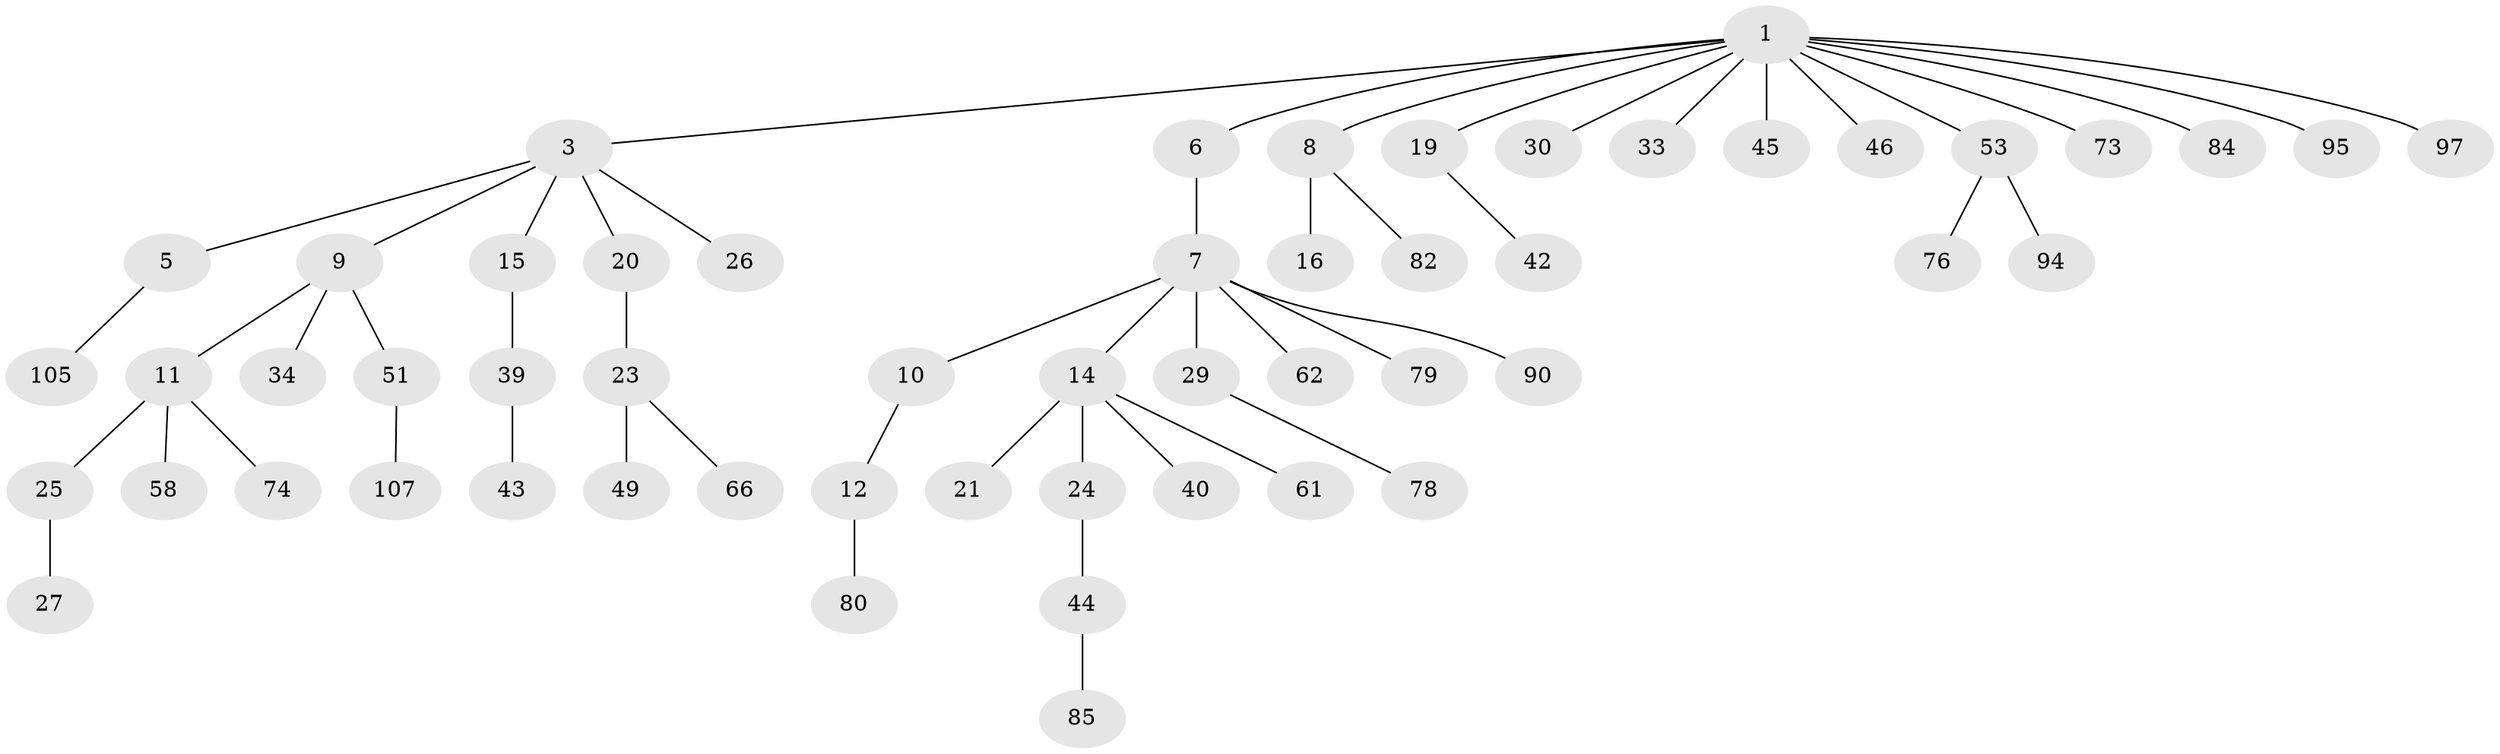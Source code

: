 // original degree distribution, {9: 0.009259259259259259, 6: 0.018518518518518517, 3: 0.08333333333333333, 5: 0.037037037037037035, 2: 0.2962962962962963, 8: 0.009259259259259259, 4: 0.046296296296296294, 1: 0.5}
// Generated by graph-tools (version 1.1) at 2025/15/03/09/25 04:15:28]
// undirected, 54 vertices, 53 edges
graph export_dot {
graph [start="1"]
  node [color=gray90,style=filled];
  1 [super="+2"];
  3 [super="+4"];
  5;
  6;
  7 [super="+18"];
  8;
  9;
  10;
  11 [super="+13+57"];
  12 [super="+32"];
  14 [super="+28+17"];
  15;
  16;
  19 [super="+31+37+50"];
  20 [super="+22"];
  21 [super="+52"];
  23 [super="+47"];
  24 [super="+104+70+36"];
  25;
  26;
  27 [super="+35"];
  29 [super="+38"];
  30 [super="+41"];
  33;
  34;
  39 [super="+86+72"];
  40;
  42 [super="+68+64+81+100"];
  43 [super="+48"];
  44;
  45;
  46;
  49 [super="+55"];
  51 [super="+69"];
  53 [super="+56+89+65"];
  58 [super="+77"];
  61;
  62 [super="+96+92"];
  66 [super="+93+103+106"];
  73;
  74 [super="+102"];
  76;
  78;
  79 [super="+83"];
  80;
  82;
  84;
  85;
  90;
  94;
  95;
  97;
  105;
  107;
  1 -- 6;
  1 -- 19;
  1 -- 30;
  1 -- 45;
  1 -- 53;
  1 -- 84;
  1 -- 95;
  1 -- 97;
  1 -- 33;
  1 -- 3;
  1 -- 8;
  1 -- 73;
  1 -- 46;
  3 -- 5;
  3 -- 20;
  3 -- 9;
  3 -- 26;
  3 -- 15;
  5 -- 105;
  6 -- 7;
  7 -- 10;
  7 -- 14;
  7 -- 29;
  7 -- 62;
  7 -- 79;
  7 -- 90;
  8 -- 16;
  8 -- 82;
  9 -- 11;
  9 -- 34;
  9 -- 51;
  10 -- 12;
  11 -- 25;
  11 -- 58;
  11 -- 74;
  12 -- 80;
  14 -- 21;
  14 -- 24;
  14 -- 61;
  14 -- 40;
  15 -- 39;
  19 -- 42;
  20 -- 23;
  23 -- 49;
  23 -- 66;
  24 -- 44;
  25 -- 27;
  29 -- 78;
  39 -- 43;
  44 -- 85;
  51 -- 107;
  53 -- 76;
  53 -- 94;
}
